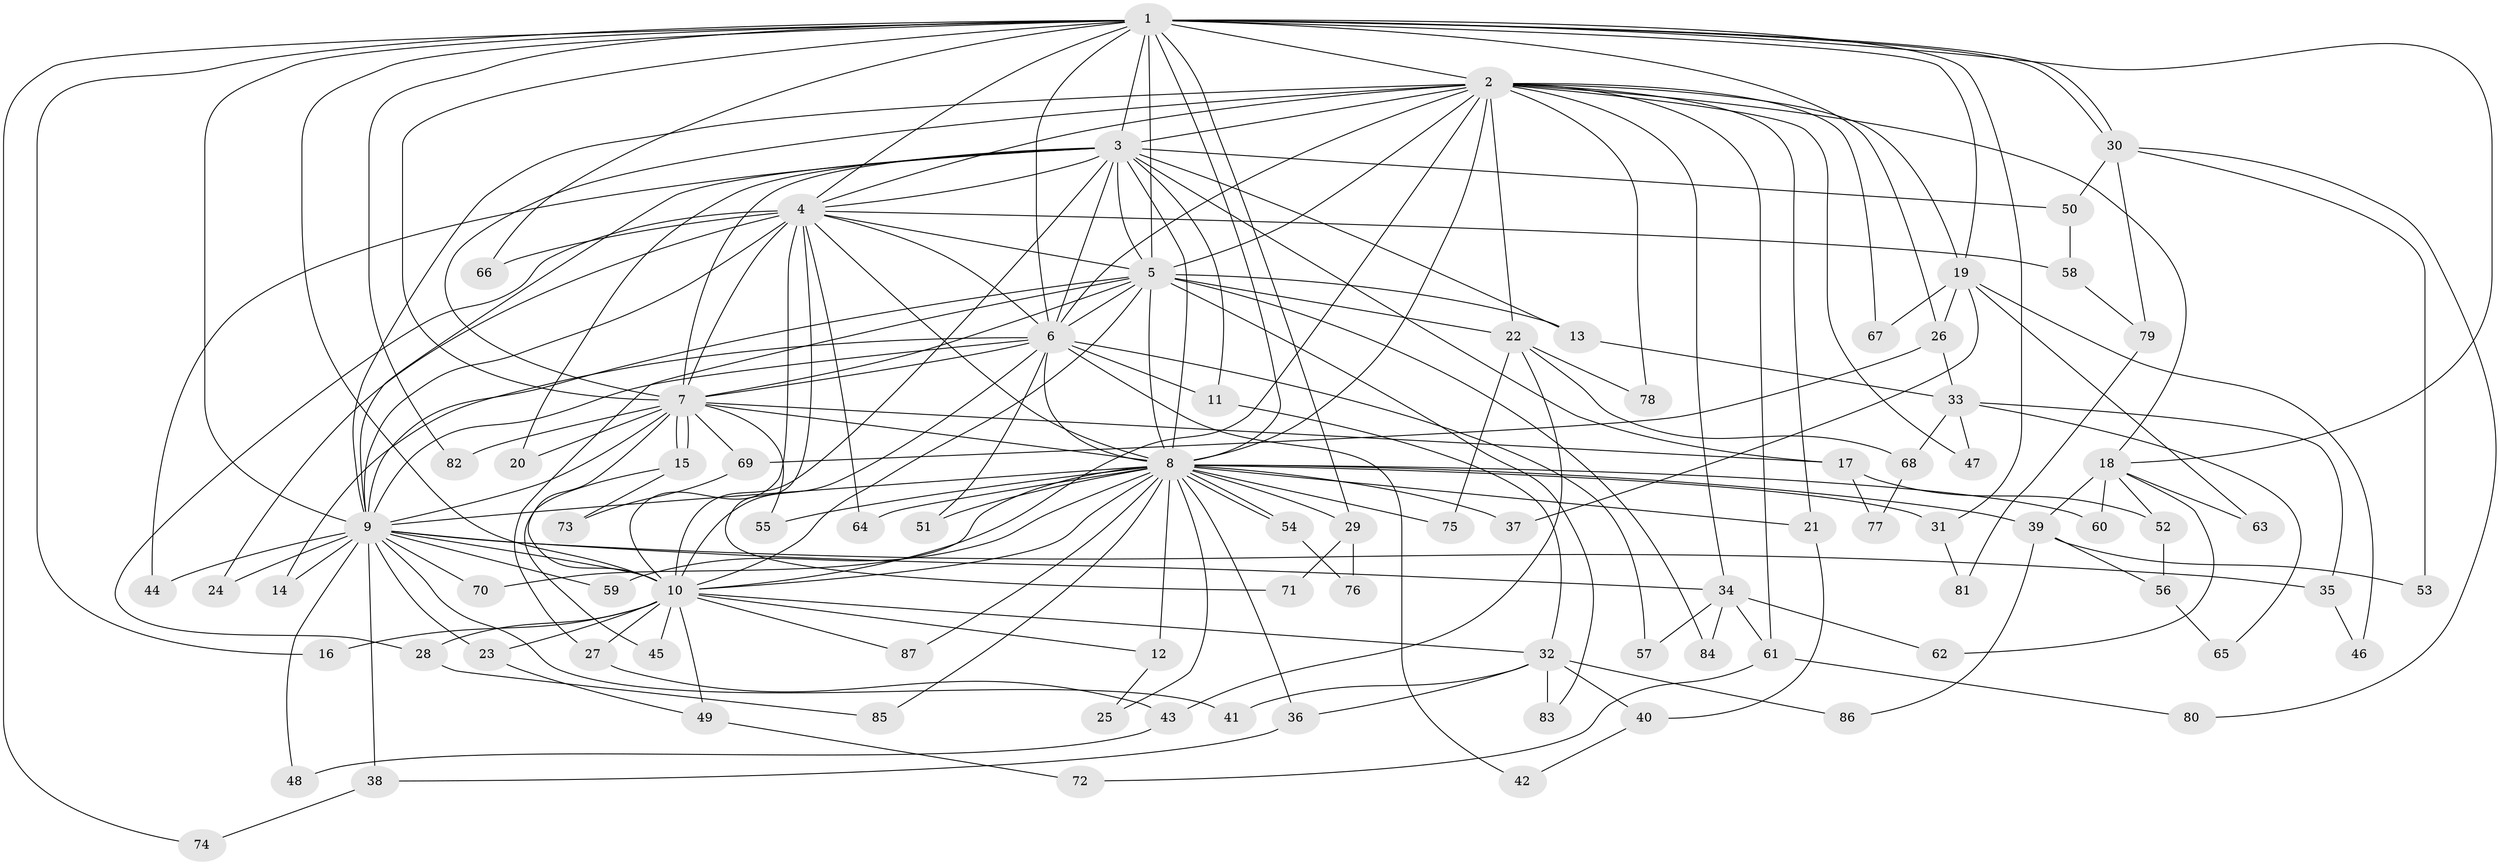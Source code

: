 // Generated by graph-tools (version 1.1) at 2025/34/03/09/25 02:34:43]
// undirected, 87 vertices, 199 edges
graph export_dot {
graph [start="1"]
  node [color=gray90,style=filled];
  1;
  2;
  3;
  4;
  5;
  6;
  7;
  8;
  9;
  10;
  11;
  12;
  13;
  14;
  15;
  16;
  17;
  18;
  19;
  20;
  21;
  22;
  23;
  24;
  25;
  26;
  27;
  28;
  29;
  30;
  31;
  32;
  33;
  34;
  35;
  36;
  37;
  38;
  39;
  40;
  41;
  42;
  43;
  44;
  45;
  46;
  47;
  48;
  49;
  50;
  51;
  52;
  53;
  54;
  55;
  56;
  57;
  58;
  59;
  60;
  61;
  62;
  63;
  64;
  65;
  66;
  67;
  68;
  69;
  70;
  71;
  72;
  73;
  74;
  75;
  76;
  77;
  78;
  79;
  80;
  81;
  82;
  83;
  84;
  85;
  86;
  87;
  1 -- 2;
  1 -- 3;
  1 -- 4;
  1 -- 5;
  1 -- 6;
  1 -- 7;
  1 -- 8;
  1 -- 9;
  1 -- 10;
  1 -- 16;
  1 -- 18;
  1 -- 19;
  1 -- 26;
  1 -- 29;
  1 -- 30;
  1 -- 30;
  1 -- 31;
  1 -- 66;
  1 -- 74;
  1 -- 82;
  2 -- 3;
  2 -- 4;
  2 -- 5;
  2 -- 6;
  2 -- 7;
  2 -- 8;
  2 -- 9;
  2 -- 10;
  2 -- 18;
  2 -- 19;
  2 -- 21;
  2 -- 22;
  2 -- 34;
  2 -- 47;
  2 -- 61;
  2 -- 67;
  2 -- 78;
  3 -- 4;
  3 -- 5;
  3 -- 6;
  3 -- 7;
  3 -- 8;
  3 -- 9;
  3 -- 10;
  3 -- 11;
  3 -- 13;
  3 -- 17;
  3 -- 20;
  3 -- 44;
  3 -- 50;
  4 -- 5;
  4 -- 6;
  4 -- 7;
  4 -- 8;
  4 -- 9;
  4 -- 10;
  4 -- 24;
  4 -- 28;
  4 -- 58;
  4 -- 64;
  4 -- 66;
  4 -- 71;
  5 -- 6;
  5 -- 7;
  5 -- 8;
  5 -- 9;
  5 -- 10;
  5 -- 13;
  5 -- 22;
  5 -- 27;
  5 -- 83;
  5 -- 84;
  6 -- 7;
  6 -- 8;
  6 -- 9;
  6 -- 10;
  6 -- 11;
  6 -- 14;
  6 -- 42;
  6 -- 51;
  6 -- 57;
  7 -- 8;
  7 -- 9;
  7 -- 10;
  7 -- 15;
  7 -- 15;
  7 -- 17;
  7 -- 20;
  7 -- 55;
  7 -- 69;
  7 -- 82;
  8 -- 9;
  8 -- 10;
  8 -- 12;
  8 -- 21;
  8 -- 25;
  8 -- 29;
  8 -- 31;
  8 -- 36;
  8 -- 37;
  8 -- 39;
  8 -- 51;
  8 -- 54;
  8 -- 54;
  8 -- 55;
  8 -- 59;
  8 -- 60;
  8 -- 64;
  8 -- 70;
  8 -- 75;
  8 -- 85;
  8 -- 87;
  9 -- 10;
  9 -- 14;
  9 -- 23;
  9 -- 24;
  9 -- 34;
  9 -- 35;
  9 -- 38;
  9 -- 41;
  9 -- 44;
  9 -- 48;
  9 -- 59;
  9 -- 70;
  10 -- 12;
  10 -- 16;
  10 -- 23;
  10 -- 27;
  10 -- 28;
  10 -- 32;
  10 -- 45;
  10 -- 49;
  10 -- 87;
  11 -- 32;
  12 -- 25;
  13 -- 33;
  15 -- 45;
  15 -- 73;
  17 -- 52;
  17 -- 77;
  18 -- 39;
  18 -- 52;
  18 -- 60;
  18 -- 62;
  18 -- 63;
  19 -- 26;
  19 -- 37;
  19 -- 46;
  19 -- 63;
  19 -- 67;
  21 -- 40;
  22 -- 43;
  22 -- 68;
  22 -- 75;
  22 -- 78;
  23 -- 49;
  26 -- 33;
  26 -- 69;
  27 -- 43;
  28 -- 85;
  29 -- 71;
  29 -- 76;
  30 -- 50;
  30 -- 53;
  30 -- 79;
  30 -- 80;
  31 -- 81;
  32 -- 36;
  32 -- 40;
  32 -- 41;
  32 -- 83;
  32 -- 86;
  33 -- 35;
  33 -- 47;
  33 -- 65;
  33 -- 68;
  34 -- 57;
  34 -- 61;
  34 -- 62;
  34 -- 84;
  35 -- 46;
  36 -- 38;
  38 -- 74;
  39 -- 53;
  39 -- 56;
  39 -- 86;
  40 -- 42;
  43 -- 48;
  49 -- 72;
  50 -- 58;
  52 -- 56;
  54 -- 76;
  56 -- 65;
  58 -- 79;
  61 -- 72;
  61 -- 80;
  68 -- 77;
  69 -- 73;
  79 -- 81;
}
